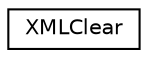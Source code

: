 digraph "类继承关系图"
{
  edge [fontname="Helvetica",fontsize="10",labelfontname="Helvetica",labelfontsize="10"];
  node [fontname="Helvetica",fontsize="10",shape=record];
  rankdir="LR";
  Node1 [label="XMLClear",height=0.2,width=0.4,color="black", fillcolor="white", style="filled",URL="$struct_x_m_l_clear.html",tooltip="Structure for XML clear (unformatted) node (usually comments)"];
}
